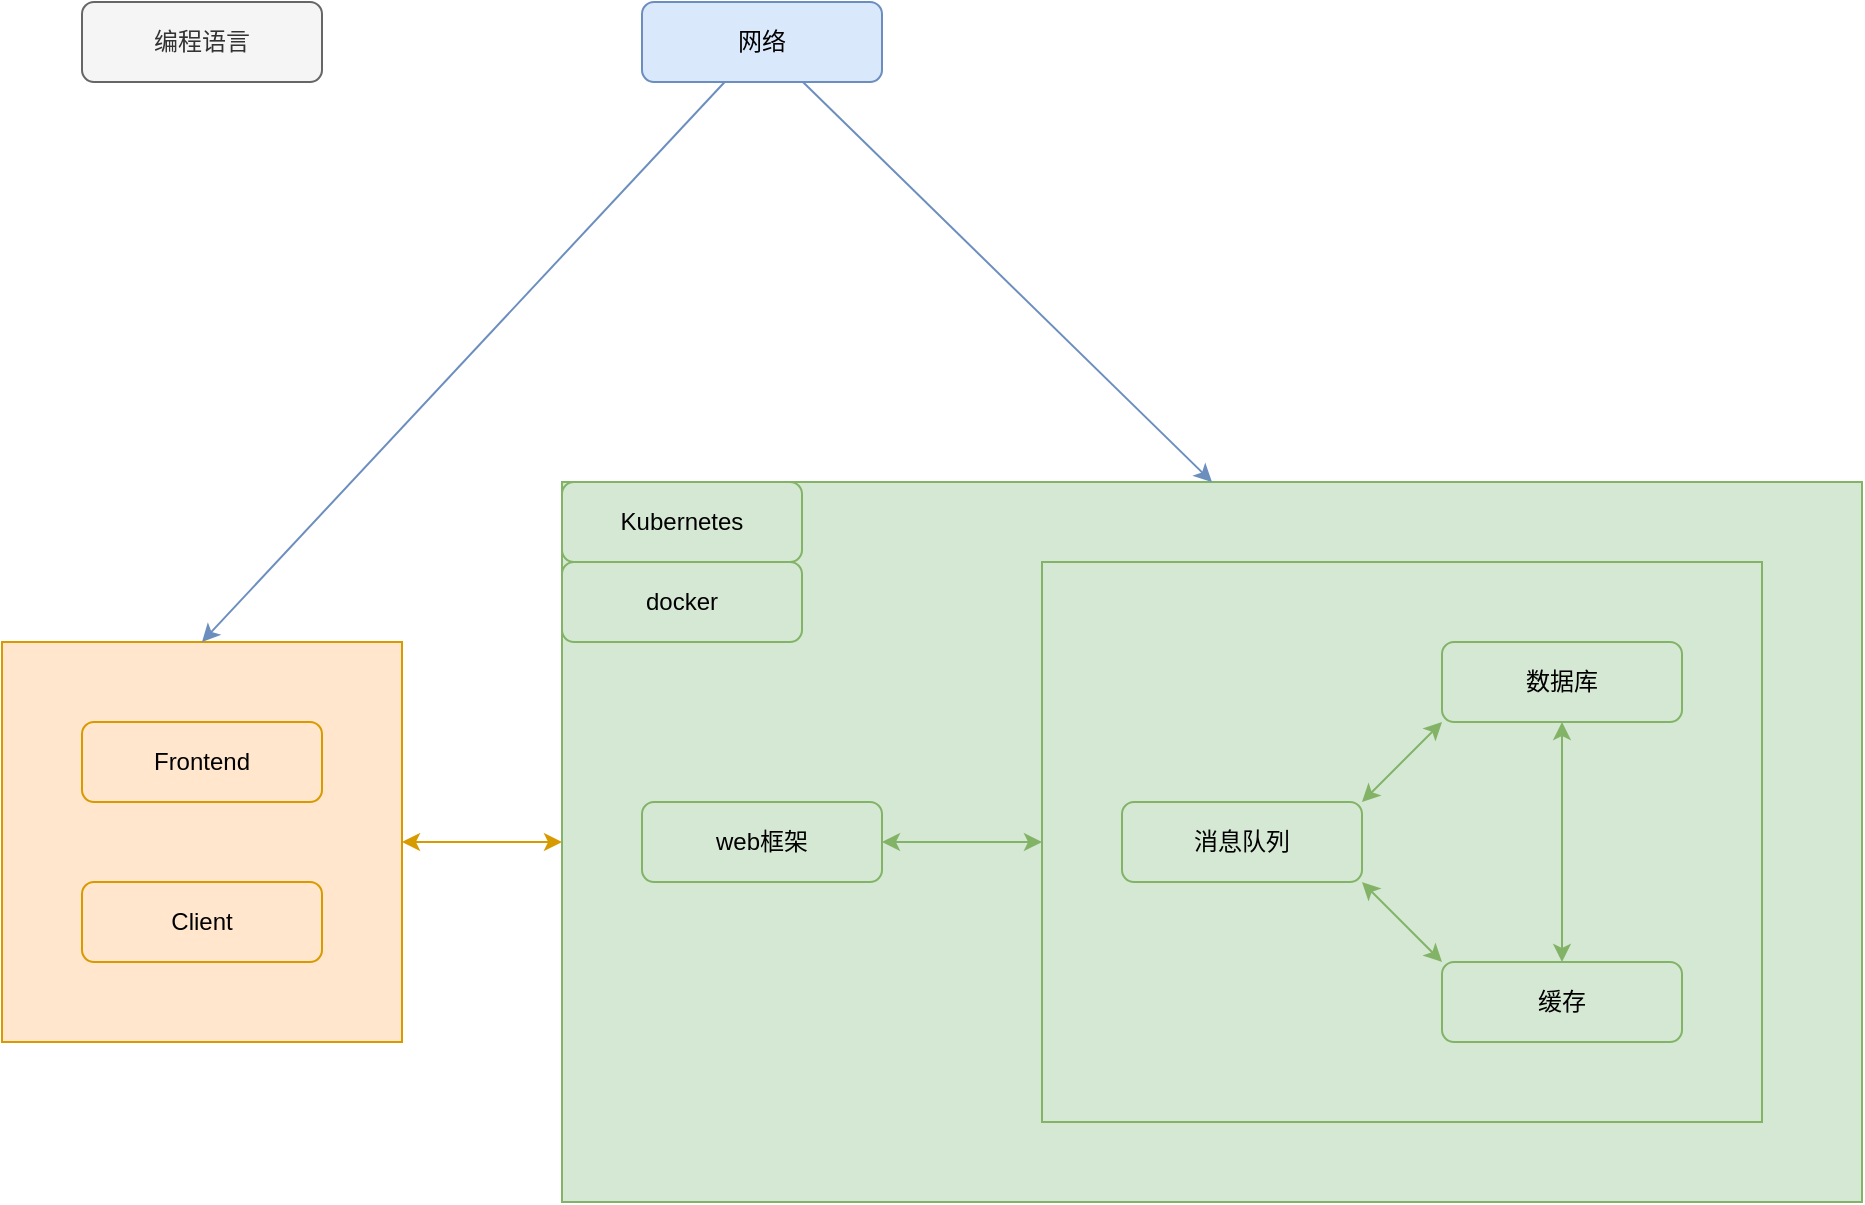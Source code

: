 <mxfile version="14.1.8" type="github">
  <diagram id="i9Na1WUHlVNheihL2Nnd" name="map">
    <mxGraphModel dx="2075" dy="1882" grid="1" gridSize="10" guides="1" tooltips="1" connect="1" arrows="1" fold="1" page="1" pageScale="1" pageWidth="827" pageHeight="1169" math="0" shadow="0">
      <root>
        <mxCell id="0" />
        <mxCell id="1" parent="0" />
        <mxCell id="KNmqLgusESgDuQbrJQ3--17" value="" style="rounded=0;whiteSpace=wrap;html=1;fillColor=#d5e8d4;strokeColor=#82b366;" vertex="1" parent="1">
          <mxGeometry x="200" y="40" width="650" height="360" as="geometry" />
        </mxCell>
        <mxCell id="KNmqLgusESgDuQbrJQ3--18" style="edgeStyle=none;rounded=0;orthogonalLoop=1;jettySize=auto;html=1;exitX=1;exitY=0.5;exitDx=0;exitDy=0;entryX=0;entryY=0.5;entryDx=0;entryDy=0;startArrow=classic;startFill=1;fillColor=#ffe6cc;strokeColor=#d79b00;" edge="1" parent="1" source="KNmqLgusESgDuQbrJQ3--15" target="KNmqLgusESgDuQbrJQ3--17">
          <mxGeometry relative="1" as="geometry" />
        </mxCell>
        <mxCell id="KNmqLgusESgDuQbrJQ3--15" value="" style="rounded=0;whiteSpace=wrap;html=1;fillColor=#ffe6cc;strokeColor=#d79b00;" vertex="1" parent="1">
          <mxGeometry x="-80" y="120" width="200" height="200" as="geometry" />
        </mxCell>
        <mxCell id="KNmqLgusESgDuQbrJQ3--13" value="" style="rounded=0;whiteSpace=wrap;html=1;fillColor=#d5e8d4;strokeColor=#82b366;" vertex="1" parent="1">
          <mxGeometry x="440" y="80" width="360" height="280" as="geometry" />
        </mxCell>
        <mxCell id="KNmqLgusESgDuQbrJQ3--1" value="编程语言" style="rounded=1;whiteSpace=wrap;html=1;fillColor=#f5f5f5;strokeColor=#666666;fontColor=#333333;" vertex="1" parent="1">
          <mxGeometry x="-40" y="-200" width="120" height="40" as="geometry" />
        </mxCell>
        <mxCell id="KNmqLgusESgDuQbrJQ3--12" style="edgeStyle=none;rounded=0;orthogonalLoop=1;jettySize=auto;html=1;exitX=0;exitY=1;exitDx=0;exitDy=0;entryX=1;entryY=0;entryDx=0;entryDy=0;startArrow=classic;startFill=1;fillColor=#d5e8d4;strokeColor=#82b366;" edge="1" parent="1" source="KNmqLgusESgDuQbrJQ3--2" target="KNmqLgusESgDuQbrJQ3--4">
          <mxGeometry relative="1" as="geometry" />
        </mxCell>
        <mxCell id="KNmqLgusESgDuQbrJQ3--2" value="数据库" style="rounded=1;whiteSpace=wrap;html=1;fillColor=#d5e8d4;strokeColor=#82b366;" vertex="1" parent="1">
          <mxGeometry x="640" y="120" width="120" height="40" as="geometry" />
        </mxCell>
        <mxCell id="KNmqLgusESgDuQbrJQ3--11" style="edgeStyle=none;rounded=0;orthogonalLoop=1;jettySize=auto;html=1;exitX=0.5;exitY=0;exitDx=0;exitDy=0;entryX=0.5;entryY=1;entryDx=0;entryDy=0;startArrow=classic;startFill=1;fillColor=#d5e8d4;strokeColor=#82b366;" edge="1" parent="1" source="KNmqLgusESgDuQbrJQ3--3" target="KNmqLgusESgDuQbrJQ3--2">
          <mxGeometry relative="1" as="geometry" />
        </mxCell>
        <mxCell id="KNmqLgusESgDuQbrJQ3--3" value="缓存" style="rounded=1;whiteSpace=wrap;html=1;fillColor=#d5e8d4;strokeColor=#82b366;" vertex="1" parent="1">
          <mxGeometry x="640" y="280" width="120" height="40" as="geometry" />
        </mxCell>
        <mxCell id="KNmqLgusESgDuQbrJQ3--10" style="rounded=0;orthogonalLoop=1;jettySize=auto;html=1;entryX=0;entryY=0;entryDx=0;entryDy=0;exitX=1;exitY=1;exitDx=0;exitDy=0;startArrow=classic;startFill=1;fillColor=#d5e8d4;strokeColor=#82b366;" edge="1" parent="1" source="KNmqLgusESgDuQbrJQ3--4" target="KNmqLgusESgDuQbrJQ3--3">
          <mxGeometry relative="1" as="geometry" />
        </mxCell>
        <mxCell id="KNmqLgusESgDuQbrJQ3--4" value="消息队列" style="rounded=1;whiteSpace=wrap;html=1;fillColor=#d5e8d4;strokeColor=#82b366;" vertex="1" parent="1">
          <mxGeometry x="480" y="200" width="120" height="40" as="geometry" />
        </mxCell>
        <mxCell id="KNmqLgusESgDuQbrJQ3--14" style="edgeStyle=none;rounded=0;orthogonalLoop=1;jettySize=auto;html=1;entryX=0;entryY=0.5;entryDx=0;entryDy=0;startArrow=classic;startFill=1;fillColor=#d5e8d4;strokeColor=#82b366;" edge="1" parent="1" source="KNmqLgusESgDuQbrJQ3--5" target="KNmqLgusESgDuQbrJQ3--13">
          <mxGeometry relative="1" as="geometry" />
        </mxCell>
        <mxCell id="KNmqLgusESgDuQbrJQ3--5" value="web框架&lt;br&gt;" style="rounded=1;whiteSpace=wrap;html=1;fillColor=#d5e8d4;strokeColor=#82b366;" vertex="1" parent="1">
          <mxGeometry x="240" y="200" width="120" height="40" as="geometry" />
        </mxCell>
        <mxCell id="KNmqLgusESgDuQbrJQ3--6" value="Kubernetes" style="rounded=1;whiteSpace=wrap;html=1;fillColor=#d5e8d4;strokeColor=#82b366;" vertex="1" parent="1">
          <mxGeometry x="200" y="40" width="120" height="40" as="geometry" />
        </mxCell>
        <mxCell id="KNmqLgusESgDuQbrJQ3--7" value="docker" style="rounded=1;whiteSpace=wrap;html=1;fillColor=#d5e8d4;strokeColor=#82b366;" vertex="1" parent="1">
          <mxGeometry x="200" y="80" width="120" height="40" as="geometry" />
        </mxCell>
        <mxCell id="KNmqLgusESgDuQbrJQ3--8" value="Frontend" style="rounded=1;whiteSpace=wrap;html=1;fillColor=#ffe6cc;strokeColor=#d79b00;" vertex="1" parent="1">
          <mxGeometry x="-40" y="160" width="120" height="40" as="geometry" />
        </mxCell>
        <mxCell id="KNmqLgusESgDuQbrJQ3--9" value="Client" style="rounded=1;whiteSpace=wrap;html=1;fillColor=#ffe6cc;strokeColor=#d79b00;" vertex="1" parent="1">
          <mxGeometry x="-40" y="240" width="120" height="40" as="geometry" />
        </mxCell>
        <mxCell id="KNmqLgusESgDuQbrJQ3--21" style="edgeStyle=none;rounded=0;orthogonalLoop=1;jettySize=auto;html=1;startArrow=none;startFill=0;entryX=0.5;entryY=0;entryDx=0;entryDy=0;fillColor=#dae8fc;strokeColor=#6c8ebf;" edge="1" parent="1" source="KNmqLgusESgDuQbrJQ3--20" target="KNmqLgusESgDuQbrJQ3--15">
          <mxGeometry relative="1" as="geometry">
            <mxPoint x="160" y="220" as="targetPoint" />
          </mxGeometry>
        </mxCell>
        <mxCell id="KNmqLgusESgDuQbrJQ3--22" style="edgeStyle=none;rounded=0;orthogonalLoop=1;jettySize=auto;html=1;entryX=0.5;entryY=0;entryDx=0;entryDy=0;startArrow=none;startFill=0;fillColor=#dae8fc;strokeColor=#6c8ebf;" edge="1" parent="1" source="KNmqLgusESgDuQbrJQ3--20" target="KNmqLgusESgDuQbrJQ3--17">
          <mxGeometry relative="1" as="geometry" />
        </mxCell>
        <mxCell id="KNmqLgusESgDuQbrJQ3--20" value="网络" style="rounded=1;whiteSpace=wrap;html=1;fillColor=#dae8fc;strokeColor=#6c8ebf;" vertex="1" parent="1">
          <mxGeometry x="240" y="-200" width="120" height="40" as="geometry" />
        </mxCell>
      </root>
    </mxGraphModel>
  </diagram>
</mxfile>
